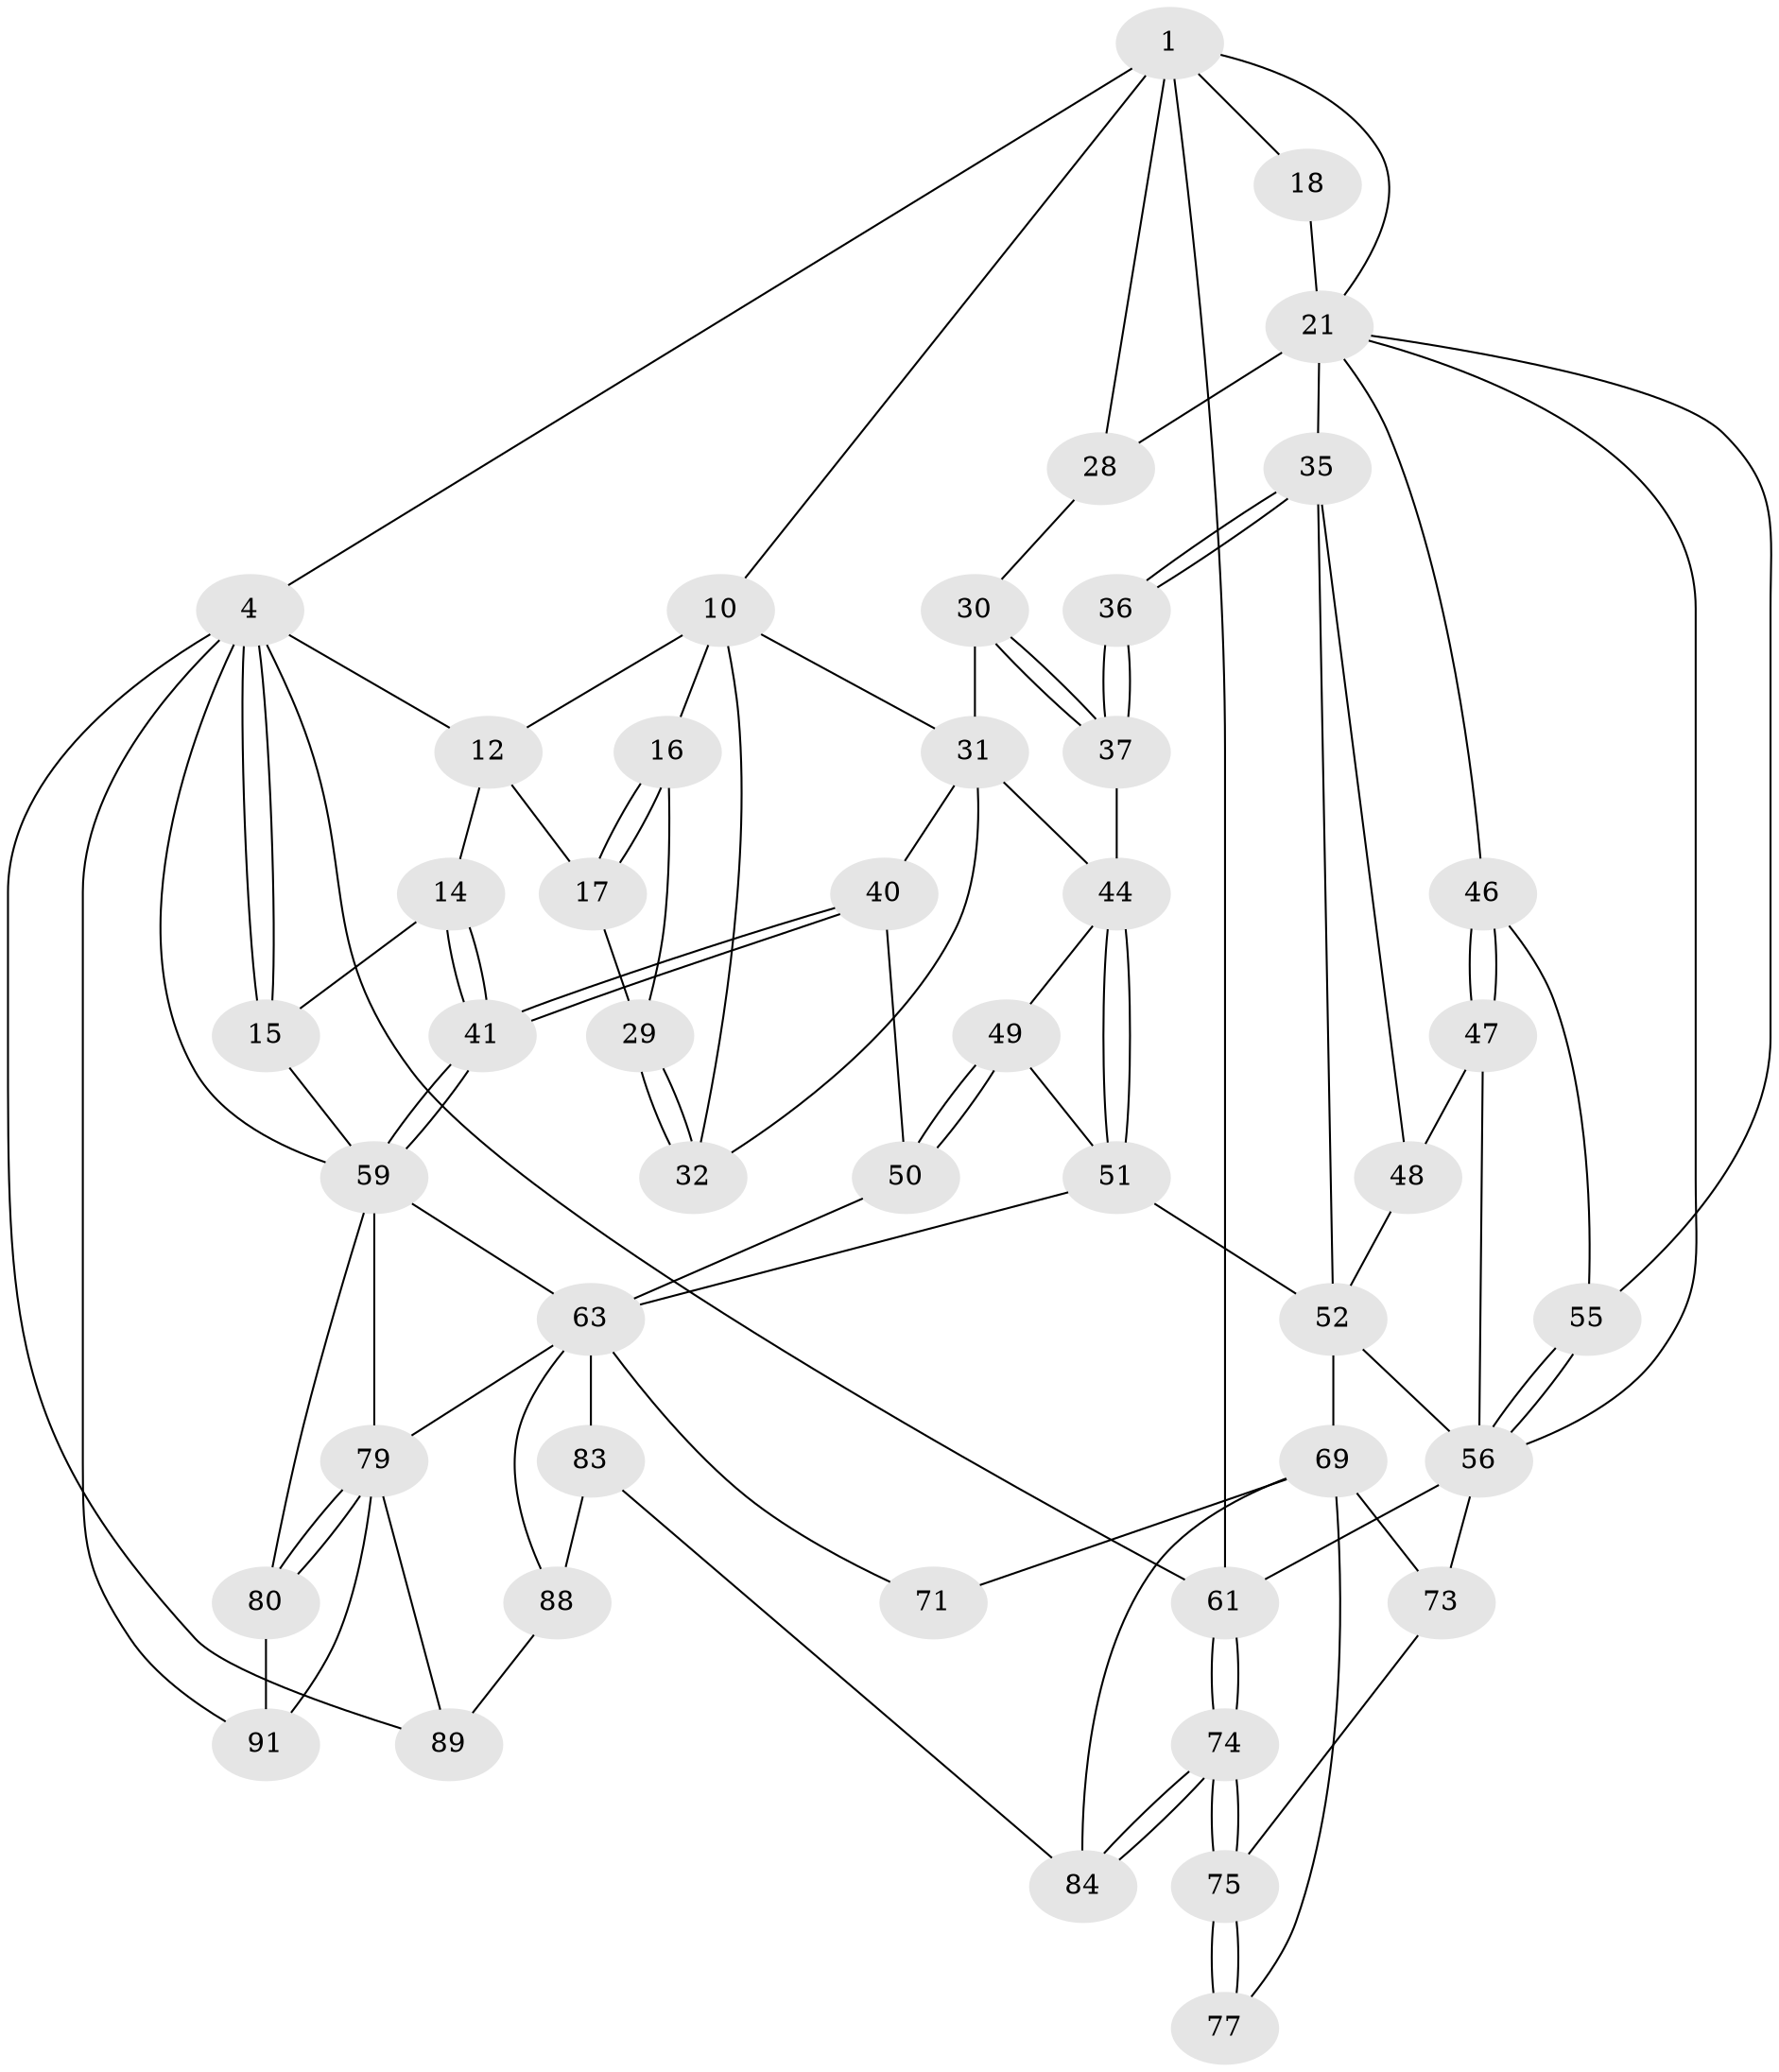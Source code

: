 // original degree distribution, {4: 0.21739130434782608, 5: 0.5, 6: 0.2391304347826087, 3: 0.043478260869565216}
// Generated by graph-tools (version 1.1) at 2025/28/03/15/25 16:28:06]
// undirected, 46 vertices, 103 edges
graph export_dot {
graph [start="1"]
  node [color=gray90,style=filled];
  1 [pos="+0.5767374449471243+0",super="+2+7"];
  4 [pos="+0+0",super="+87+5"];
  10 [pos="+0.32519208866596677+0.13370411910526447",super="+11+24"];
  12 [pos="+0.2050533150643622+0.0068205529205930095",super="+13"];
  14 [pos="+0+0.23797589021625465"];
  15 [pos="+0+0.22461852221957093"];
  16 [pos="+0.18360100105176466+0.17811014242821097",super="+26"];
  17 [pos="+0.0025442588579403127+0.2497083254518883"];
  18 [pos="+0.9947875340516334+0",super="+20"];
  21 [pos="+1+0.1923089461534778",super="+54+22"];
  28 [pos="+0.539570552325781+0.24981709977909625"];
  29 [pos="+0.10411793891275659+0.3016827587868909"];
  30 [pos="+0.5097488167017569+0.26918325243320695"];
  31 [pos="+0.36552839814827315+0.3120568131506363",super="+33"];
  32 [pos="+0.19155528777018907+0.34990745336086254"];
  35 [pos="+0.6266214753565235+0.3250218149919774",super="+39"];
  36 [pos="+0.5417834759547655+0.44067528537783457"];
  37 [pos="+0.5284742371338086+0.43189929750717826"];
  40 [pos="+0.22973926713773102+0.4564739700404498"];
  41 [pos="+0.13211351376138444+0.5436081562576028"];
  44 [pos="+0.4525762029604078+0.43393324730698496",super="+45"];
  46 [pos="+0.8231026510013537+0.4237545120022104"];
  47 [pos="+0.8110338093773793+0.4583315707469571"];
  48 [pos="+0.7456725578366732+0.5146835076436693"];
  49 [pos="+0.3980395273796745+0.5217269508320027"];
  50 [pos="+0.3314029678903917+0.5508130988031328"];
  51 [pos="+0.4580408133018412+0.5207791945649003",super="+53"];
  52 [pos="+0.5870362752740044+0.5791150674331589",super="+65"];
  55 [pos="+0.9339093676594219+0.48639285166826196"];
  56 [pos="+0.9933321626463335+0.6260029648607304",super="+62+57"];
  59 [pos="+0.0866958512001691+0.6115471671581767",super="+68+60"];
  61 [pos="+1+1"];
  63 [pos="+0.46485407337292495+0.7614485789182484",super="+64+72"];
  69 [pos="+0.7276495760066353+0.6859945674316668",super="+70"];
  71 [pos="+0.7161502106620532+0.7526637140725393"];
  73 [pos="+0.9066165313121469+0.6614812999381741"];
  74 [pos="+1+1"];
  75 [pos="+1+1",super="+76"];
  77 [pos="+0.7786477974421804+0.7563715307656004"];
  79 [pos="+0.13456074388933142+0.8094689406106219",super="+86"];
  80 [pos="+0.06475195493018089+0.8820640447891819"];
  83 [pos="+0.7039226452175749+0.7954495449453385",super="+85"];
  84 [pos="+0.8045530462573899+1"];
  88 [pos="+0.5812191455563603+1"];
  89 [pos="+0.3462954599293856+1"];
  91 [pos="+0.1561722279616539+0.9568854736371455"];
  1 -- 18 [weight=2];
  1 -- 4 [weight=2];
  1 -- 21;
  1 -- 61;
  1 -- 10;
  1 -- 28;
  4 -- 15;
  4 -- 15;
  4 -- 89;
  4 -- 91;
  4 -- 61;
  4 -- 12;
  4 -- 59;
  10 -- 16 [weight=2];
  10 -- 12;
  10 -- 32;
  10 -- 31;
  12 -- 17;
  12 -- 14;
  14 -- 15;
  14 -- 41;
  14 -- 41;
  15 -- 59;
  16 -- 17;
  16 -- 17;
  16 -- 29;
  17 -- 29;
  18 -- 21;
  21 -- 56;
  21 -- 55;
  21 -- 35 [weight=2];
  21 -- 28;
  21 -- 46;
  28 -- 30;
  29 -- 32;
  29 -- 32;
  30 -- 31;
  30 -- 37;
  30 -- 37;
  31 -- 32;
  31 -- 40;
  31 -- 44;
  35 -- 36 [weight=2];
  35 -- 36;
  35 -- 48;
  35 -- 52;
  36 -- 37;
  36 -- 37;
  37 -- 44;
  40 -- 41;
  40 -- 41;
  40 -- 50;
  41 -- 59;
  41 -- 59;
  44 -- 51;
  44 -- 51;
  44 -- 49;
  46 -- 47;
  46 -- 47;
  46 -- 55;
  47 -- 48;
  47 -- 56;
  48 -- 52;
  49 -- 50;
  49 -- 50;
  49 -- 51;
  50 -- 63;
  51 -- 52;
  51 -- 63;
  52 -- 69;
  52 -- 56;
  55 -- 56;
  55 -- 56;
  56 -- 61;
  56 -- 73;
  59 -- 79;
  59 -- 63;
  59 -- 80;
  61 -- 74;
  61 -- 74;
  63 -- 79;
  63 -- 88;
  63 -- 83;
  63 -- 71;
  69 -- 73;
  69 -- 77;
  69 -- 84;
  69 -- 71;
  73 -- 75;
  74 -- 75;
  74 -- 75;
  74 -- 84;
  74 -- 84;
  75 -- 77 [weight=2];
  75 -- 77;
  79 -- 80;
  79 -- 80;
  79 -- 89;
  79 -- 91;
  80 -- 91;
  83 -- 88;
  83 -- 84;
  88 -- 89;
}
